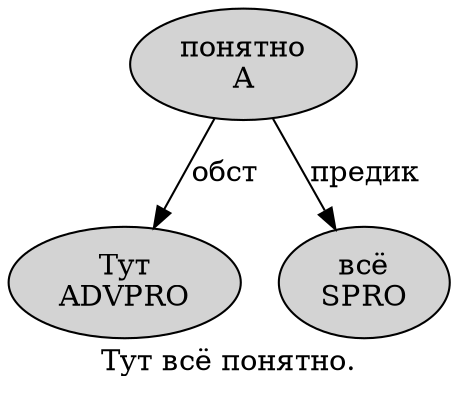 digraph SENTENCE_2356 {
	graph [label="Тут всё понятно."]
	node [style=filled]
		0 [label="Тут
ADVPRO" color="" fillcolor=lightgray penwidth=1 shape=ellipse]
		1 [label="всё
SPRO" color="" fillcolor=lightgray penwidth=1 shape=ellipse]
		2 [label="понятно
A" color="" fillcolor=lightgray penwidth=1 shape=ellipse]
			2 -> 0 [label="обст"]
			2 -> 1 [label="предик"]
}